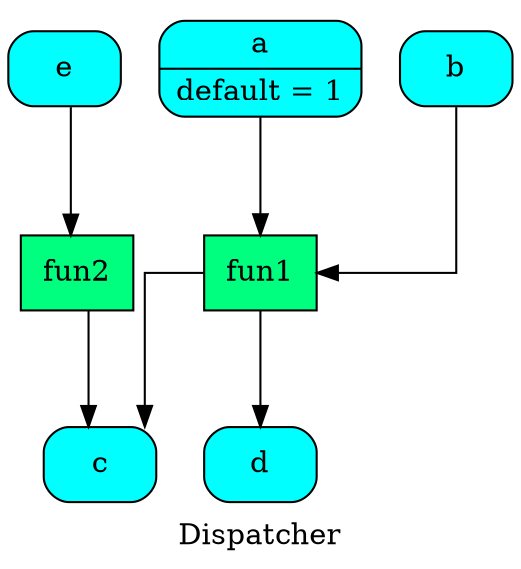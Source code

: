 digraph Dispatcher {
	graph [ratio=1]
	node [style=filled]
	label = "Dispatcher"
	splines = ortho
		Dispatcher_4028652557604299651 [label="{ d  }" fillcolor=cyan shape=Mrecord]
		"Dispatcher_-6116169728861687157" [label="{ e  }" fillcolor=cyan shape=Mrecord]
		"Dispatcher_-6219333133727501803" [label="{ fun2  }" fillcolor=springgreen shape=record]
		"Dispatcher_-1739731674132073175" [label="{ c  }" fillcolor=cyan shape=Mrecord]
		"Dispatcher_-8503278920192876870" [label="{ a | default = 1 }" fillcolor=cyan shape=Mrecord]
		"Dispatcher_-3117625956851900853" [label="{ b  }" fillcolor=cyan shape=Mrecord]
		Dispatcher_3621108375693654285 [label="{ fun1  }" fillcolor=springgreen shape=record]
			"Dispatcher_-6116169728861687157" -> "Dispatcher_-6219333133727501803"
			"Dispatcher_-6219333133727501803" -> "Dispatcher_-1739731674132073175"
			"Dispatcher_-8503278920192876870" -> Dispatcher_3621108375693654285
			"Dispatcher_-3117625956851900853" -> Dispatcher_3621108375693654285
			Dispatcher_3621108375693654285 -> "Dispatcher_-1739731674132073175"
			Dispatcher_3621108375693654285 -> Dispatcher_4028652557604299651
}